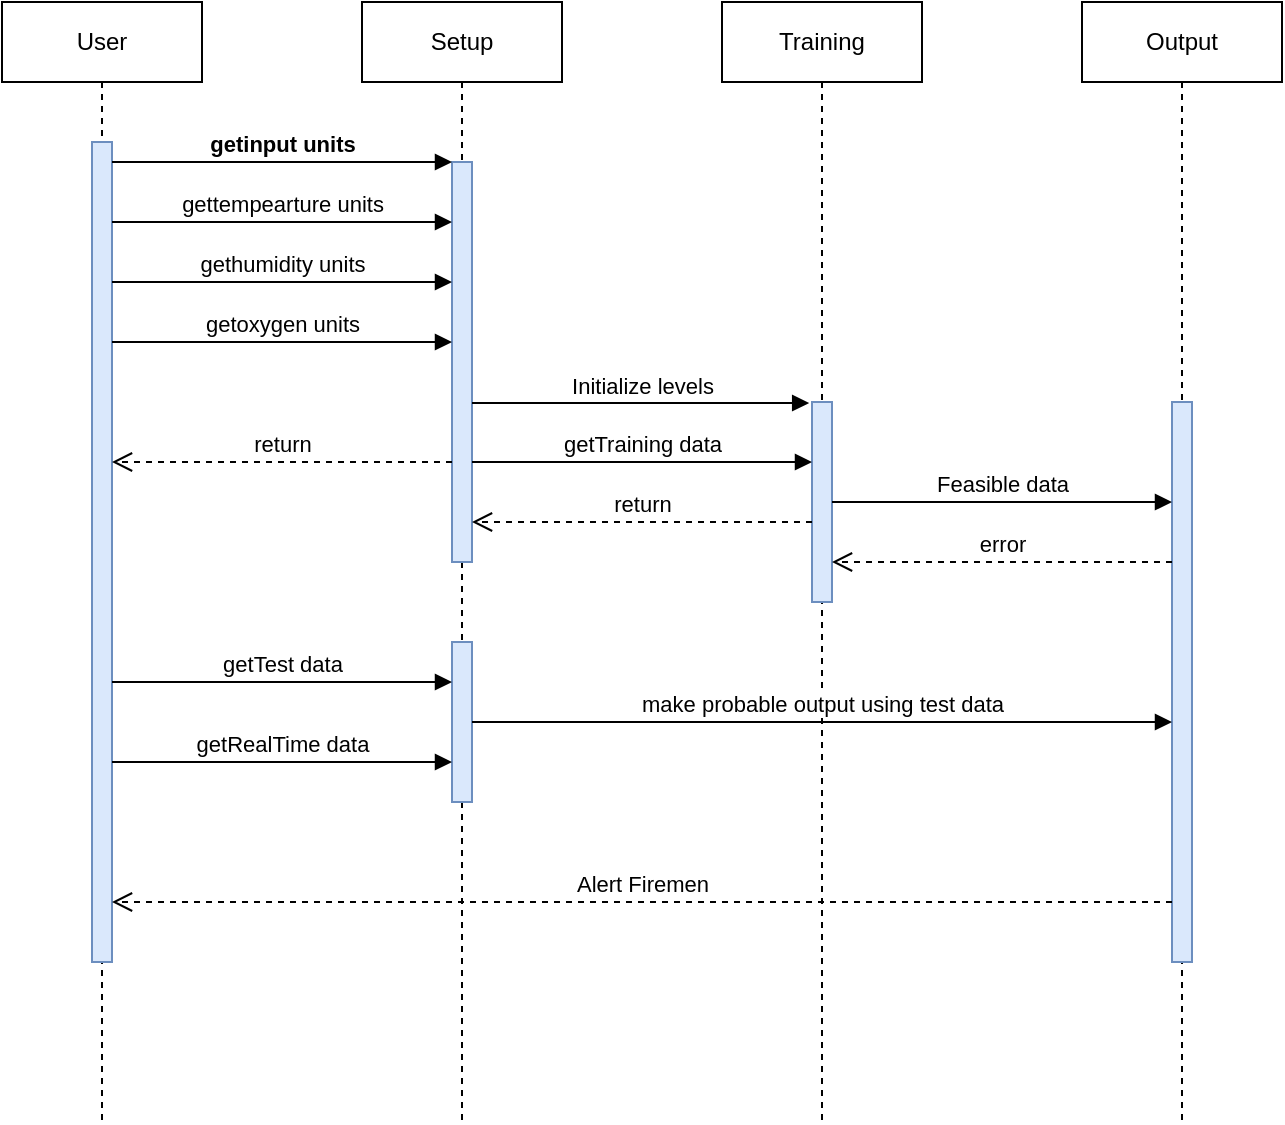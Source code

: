 <mxfile version="21.2.8" type="device">
  <diagram name="Page-1" id="2YBvvXClWsGukQMizWep">
    <mxGraphModel dx="1036" dy="654" grid="1" gridSize="10" guides="1" tooltips="1" connect="1" arrows="1" fold="1" page="1" pageScale="1" pageWidth="850" pageHeight="1100" math="0" shadow="0">
      <root>
        <mxCell id="0" />
        <mxCell id="1" parent="0" />
        <mxCell id="aM9ryv3xv72pqoxQDRHE-1" value="User" style="shape=umlLifeline;perimeter=lifelinePerimeter;whiteSpace=wrap;html=1;container=0;dropTarget=0;collapsible=0;recursiveResize=0;outlineConnect=0;portConstraint=eastwest;newEdgeStyle={&quot;edgeStyle&quot;:&quot;elbowEdgeStyle&quot;,&quot;elbow&quot;:&quot;vertical&quot;,&quot;curved&quot;:0,&quot;rounded&quot;:0};" parent="1" vertex="1">
          <mxGeometry x="109" y="40" width="100" height="560" as="geometry" />
        </mxCell>
        <mxCell id="aM9ryv3xv72pqoxQDRHE-2" value="" style="html=1;points=[];perimeter=orthogonalPerimeter;outlineConnect=0;targetShapes=umlLifeline;portConstraint=eastwest;newEdgeStyle={&quot;edgeStyle&quot;:&quot;elbowEdgeStyle&quot;,&quot;elbow&quot;:&quot;vertical&quot;,&quot;curved&quot;:0,&quot;rounded&quot;:0};fillColor=#dae8fc;strokeColor=#6c8ebf;" parent="aM9ryv3xv72pqoxQDRHE-1" vertex="1">
          <mxGeometry x="45" y="70" width="10" height="410" as="geometry" />
        </mxCell>
        <mxCell id="aM9ryv3xv72pqoxQDRHE-5" value="Setup" style="shape=umlLifeline;perimeter=lifelinePerimeter;whiteSpace=wrap;html=1;container=0;dropTarget=0;collapsible=0;recursiveResize=0;outlineConnect=0;portConstraint=eastwest;newEdgeStyle={&quot;edgeStyle&quot;:&quot;elbowEdgeStyle&quot;,&quot;elbow&quot;:&quot;vertical&quot;,&quot;curved&quot;:0,&quot;rounded&quot;:0};" parent="1" vertex="1">
          <mxGeometry x="289" y="40" width="100" height="560" as="geometry" />
        </mxCell>
        <mxCell id="aM9ryv3xv72pqoxQDRHE-6" value="" style="html=1;points=[];perimeter=orthogonalPerimeter;outlineConnect=0;targetShapes=umlLifeline;portConstraint=eastwest;newEdgeStyle={&quot;edgeStyle&quot;:&quot;elbowEdgeStyle&quot;,&quot;elbow&quot;:&quot;vertical&quot;,&quot;curved&quot;:0,&quot;rounded&quot;:0};fillColor=#dae8fc;strokeColor=#6c8ebf;" parent="aM9ryv3xv72pqoxQDRHE-5" vertex="1">
          <mxGeometry x="45" y="80" width="10" height="200" as="geometry" />
        </mxCell>
        <mxCell id="TzLurFCWlPzwmqbW1ZLi-16" value="" style="html=1;points=[];perimeter=orthogonalPerimeter;outlineConnect=0;targetShapes=umlLifeline;portConstraint=eastwest;newEdgeStyle={&quot;edgeStyle&quot;:&quot;elbowEdgeStyle&quot;,&quot;elbow&quot;:&quot;vertical&quot;,&quot;curved&quot;:0,&quot;rounded&quot;:0};fillColor=#dae8fc;strokeColor=#6c8ebf;" parent="aM9ryv3xv72pqoxQDRHE-5" vertex="1">
          <mxGeometry x="45" y="320" width="10" height="80" as="geometry" />
        </mxCell>
        <mxCell id="aM9ryv3xv72pqoxQDRHE-7" value="getinput units" style="html=1;verticalAlign=bottom;endArrow=block;edgeStyle=elbowEdgeStyle;elbow=vertical;curved=0;rounded=0;fontStyle=1" parent="1" source="aM9ryv3xv72pqoxQDRHE-2" target="aM9ryv3xv72pqoxQDRHE-6" edge="1">
          <mxGeometry relative="1" as="geometry">
            <mxPoint x="264" y="130" as="sourcePoint" />
            <Array as="points">
              <mxPoint x="249" y="120" />
            </Array>
          </mxGeometry>
        </mxCell>
        <mxCell id="aM9ryv3xv72pqoxQDRHE-8" value="return" style="html=1;verticalAlign=bottom;endArrow=open;dashed=1;endSize=8;edgeStyle=elbowEdgeStyle;elbow=vertical;curved=0;rounded=0;" parent="1" source="aM9ryv3xv72pqoxQDRHE-6" target="aM9ryv3xv72pqoxQDRHE-2" edge="1">
          <mxGeometry relative="1" as="geometry">
            <mxPoint x="264" y="205" as="targetPoint" />
            <Array as="points">
              <mxPoint x="279" y="270" />
              <mxPoint x="259" y="280" />
            </Array>
          </mxGeometry>
        </mxCell>
        <mxCell id="TzLurFCWlPzwmqbW1ZLi-1" value="gettempearture units" style="html=1;verticalAlign=bottom;endArrow=block;edgeStyle=elbowEdgeStyle;elbow=vertical;curved=0;rounded=0;" parent="1" source="aM9ryv3xv72pqoxQDRHE-2" target="aM9ryv3xv72pqoxQDRHE-6" edge="1">
          <mxGeometry relative="1" as="geometry">
            <mxPoint x="179" y="150" as="sourcePoint" />
            <Array as="points">
              <mxPoint x="209" y="150" />
            </Array>
            <mxPoint x="329" y="150" as="targetPoint" />
          </mxGeometry>
        </mxCell>
        <mxCell id="TzLurFCWlPzwmqbW1ZLi-2" value="gethumidity units" style="html=1;verticalAlign=bottom;endArrow=block;edgeStyle=elbowEdgeStyle;elbow=vertical;curved=0;rounded=0;" parent="1" source="aM9ryv3xv72pqoxQDRHE-2" target="aM9ryv3xv72pqoxQDRHE-6" edge="1">
          <mxGeometry relative="1" as="geometry">
            <mxPoint x="169" y="180" as="sourcePoint" />
            <Array as="points">
              <mxPoint x="214" y="180" />
            </Array>
            <mxPoint x="329" y="180" as="targetPoint" />
          </mxGeometry>
        </mxCell>
        <mxCell id="TzLurFCWlPzwmqbW1ZLi-3" value="getoxygen units" style="html=1;verticalAlign=bottom;endArrow=block;edgeStyle=elbowEdgeStyle;elbow=vertical;curved=0;rounded=0;" parent="1" source="aM9ryv3xv72pqoxQDRHE-2" target="aM9ryv3xv72pqoxQDRHE-6" edge="1">
          <mxGeometry relative="1" as="geometry">
            <mxPoint x="169" y="210" as="sourcePoint" />
            <Array as="points">
              <mxPoint x="214" y="210" />
            </Array>
            <mxPoint x="329" y="210" as="targetPoint" />
          </mxGeometry>
        </mxCell>
        <mxCell id="TzLurFCWlPzwmqbW1ZLi-5" value="Training" style="shape=umlLifeline;perimeter=lifelinePerimeter;whiteSpace=wrap;html=1;container=0;dropTarget=0;collapsible=0;recursiveResize=0;outlineConnect=0;portConstraint=eastwest;newEdgeStyle={&quot;edgeStyle&quot;:&quot;elbowEdgeStyle&quot;,&quot;elbow&quot;:&quot;vertical&quot;,&quot;curved&quot;:0,&quot;rounded&quot;:0};" parent="1" vertex="1">
          <mxGeometry x="469" y="40" width="100" height="560" as="geometry" />
        </mxCell>
        <mxCell id="TzLurFCWlPzwmqbW1ZLi-6" value="" style="html=1;points=[];perimeter=orthogonalPerimeter;outlineConnect=0;targetShapes=umlLifeline;portConstraint=eastwest;newEdgeStyle={&quot;edgeStyle&quot;:&quot;elbowEdgeStyle&quot;,&quot;elbow&quot;:&quot;vertical&quot;,&quot;curved&quot;:0,&quot;rounded&quot;:0};fillColor=#dae8fc;strokeColor=#6c8ebf;" parent="TzLurFCWlPzwmqbW1ZLi-5" vertex="1">
          <mxGeometry x="45" y="200" width="10" height="100" as="geometry" />
        </mxCell>
        <mxCell id="TzLurFCWlPzwmqbW1ZLi-7" value="Initialize levels" style="html=1;verticalAlign=bottom;endArrow=block;edgeStyle=elbowEdgeStyle;elbow=vertical;curved=0;rounded=0;entryX=-0.141;entryY=0.005;entryDx=0;entryDy=0;entryPerimeter=0;" parent="1" source="aM9ryv3xv72pqoxQDRHE-6" target="TzLurFCWlPzwmqbW1ZLi-6" edge="1">
          <mxGeometry relative="1" as="geometry">
            <mxPoint x="349" y="239.55" as="sourcePoint" />
            <Array as="points" />
            <mxPoint x="499" y="240" as="targetPoint" />
          </mxGeometry>
        </mxCell>
        <mxCell id="TzLurFCWlPzwmqbW1ZLi-8" value="getTraining data" style="html=1;verticalAlign=bottom;endArrow=block;edgeStyle=elbowEdgeStyle;elbow=vertical;curved=0;rounded=0;" parent="1" source="aM9ryv3xv72pqoxQDRHE-6" target="TzLurFCWlPzwmqbW1ZLi-6" edge="1">
          <mxGeometry relative="1" as="geometry">
            <mxPoint x="349" y="270" as="sourcePoint" />
            <Array as="points">
              <mxPoint x="399" y="270" />
            </Array>
            <mxPoint x="499" y="270" as="targetPoint" />
          </mxGeometry>
        </mxCell>
        <mxCell id="TzLurFCWlPzwmqbW1ZLi-9" value="Output" style="shape=umlLifeline;perimeter=lifelinePerimeter;whiteSpace=wrap;html=1;container=0;dropTarget=0;collapsible=0;recursiveResize=0;outlineConnect=0;portConstraint=eastwest;newEdgeStyle={&quot;edgeStyle&quot;:&quot;elbowEdgeStyle&quot;,&quot;elbow&quot;:&quot;vertical&quot;,&quot;curved&quot;:0,&quot;rounded&quot;:0};" parent="1" vertex="1">
          <mxGeometry x="649" y="40" width="100" height="560" as="geometry" />
        </mxCell>
        <mxCell id="TzLurFCWlPzwmqbW1ZLi-10" value="" style="html=1;points=[];perimeter=orthogonalPerimeter;outlineConnect=0;targetShapes=umlLifeline;portConstraint=eastwest;newEdgeStyle={&quot;edgeStyle&quot;:&quot;elbowEdgeStyle&quot;,&quot;elbow&quot;:&quot;vertical&quot;,&quot;curved&quot;:0,&quot;rounded&quot;:0};fillColor=#dae8fc;strokeColor=#6c8ebf;" parent="TzLurFCWlPzwmqbW1ZLi-9" vertex="1">
          <mxGeometry x="45" y="200" width="10" height="280" as="geometry" />
        </mxCell>
        <mxCell id="TzLurFCWlPzwmqbW1ZLi-12" value="return" style="html=1;verticalAlign=bottom;endArrow=open;dashed=1;endSize=8;edgeStyle=elbowEdgeStyle;elbow=vertical;curved=0;rounded=0;" parent="1" source="TzLurFCWlPzwmqbW1ZLi-6" target="aM9ryv3xv72pqoxQDRHE-6" edge="1">
          <mxGeometry relative="1" as="geometry">
            <mxPoint x="349" y="300" as="targetPoint" />
            <Array as="points">
              <mxPoint x="444" y="300" />
            </Array>
            <mxPoint x="499" y="300" as="sourcePoint" />
          </mxGeometry>
        </mxCell>
        <mxCell id="TzLurFCWlPzwmqbW1ZLi-13" value="error" style="html=1;verticalAlign=bottom;endArrow=open;dashed=1;endSize=8;edgeStyle=elbowEdgeStyle;elbow=vertical;curved=0;rounded=0;" parent="1" source="TzLurFCWlPzwmqbW1ZLi-10" target="TzLurFCWlPzwmqbW1ZLi-6" edge="1">
          <mxGeometry relative="1" as="geometry">
            <mxPoint x="529" y="300" as="targetPoint" />
            <Array as="points">
              <mxPoint x="639" y="320" />
              <mxPoint x="614" y="300" />
            </Array>
            <mxPoint x="689" y="300" as="sourcePoint" />
          </mxGeometry>
        </mxCell>
        <mxCell id="TzLurFCWlPzwmqbW1ZLi-14" value="Feasible data" style="html=1;verticalAlign=bottom;endArrow=block;edgeStyle=elbowEdgeStyle;elbow=vertical;curved=0;rounded=0;" parent="1" source="TzLurFCWlPzwmqbW1ZLi-6" target="TzLurFCWlPzwmqbW1ZLi-10" edge="1">
          <mxGeometry relative="1" as="geometry">
            <mxPoint x="529" y="271" as="sourcePoint" />
            <Array as="points" />
            <mxPoint x="689" y="270" as="targetPoint" />
          </mxGeometry>
        </mxCell>
        <mxCell id="TzLurFCWlPzwmqbW1ZLi-17" value="getTest data" style="html=1;verticalAlign=bottom;endArrow=block;edgeStyle=elbowEdgeStyle;elbow=vertical;curved=0;rounded=0;" parent="1" source="aM9ryv3xv72pqoxQDRHE-2" target="TzLurFCWlPzwmqbW1ZLi-16" edge="1">
          <mxGeometry relative="1" as="geometry">
            <mxPoint x="169" y="400" as="sourcePoint" />
            <Array as="points">
              <mxPoint x="279" y="380" />
              <mxPoint x="224" y="400" />
            </Array>
            <mxPoint x="329" y="400" as="targetPoint" />
          </mxGeometry>
        </mxCell>
        <mxCell id="TzLurFCWlPzwmqbW1ZLi-18" value="getRealTime data" style="html=1;verticalAlign=bottom;endArrow=block;edgeStyle=elbowEdgeStyle;elbow=vertical;curved=0;rounded=0;" parent="1" source="aM9ryv3xv72pqoxQDRHE-2" target="TzLurFCWlPzwmqbW1ZLi-16" edge="1">
          <mxGeometry relative="1" as="geometry">
            <mxPoint x="169" y="420" as="sourcePoint" />
            <Array as="points">
              <mxPoint x="224" y="420" />
            </Array>
            <mxPoint x="329" y="420" as="targetPoint" />
          </mxGeometry>
        </mxCell>
        <mxCell id="TzLurFCWlPzwmqbW1ZLi-19" value="make probable output using test data" style="html=1;verticalAlign=bottom;endArrow=block;edgeStyle=elbowEdgeStyle;elbow=vertical;curved=0;rounded=0;" parent="1" source="TzLurFCWlPzwmqbW1ZLi-16" target="TzLurFCWlPzwmqbW1ZLi-10" edge="1">
          <mxGeometry relative="1" as="geometry">
            <mxPoint x="349" y="400" as="sourcePoint" />
            <Array as="points">
              <mxPoint x="404" y="400" />
            </Array>
            <mxPoint x="679" y="400" as="targetPoint" />
          </mxGeometry>
        </mxCell>
        <mxCell id="TzLurFCWlPzwmqbW1ZLi-21" value="Alert Firemen" style="html=1;verticalAlign=bottom;endArrow=open;dashed=1;endSize=8;edgeStyle=elbowEdgeStyle;elbow=vertical;curved=0;rounded=0;" parent="1" source="TzLurFCWlPzwmqbW1ZLi-10" target="aM9ryv3xv72pqoxQDRHE-2" edge="1">
          <mxGeometry relative="1" as="geometry">
            <mxPoint x="170" y="490" as="targetPoint" />
            <Array as="points">
              <mxPoint x="285" y="490" />
              <mxPoint x="265" y="500" />
            </Array>
            <mxPoint x="340" y="490" as="sourcePoint" />
          </mxGeometry>
        </mxCell>
      </root>
    </mxGraphModel>
  </diagram>
</mxfile>
